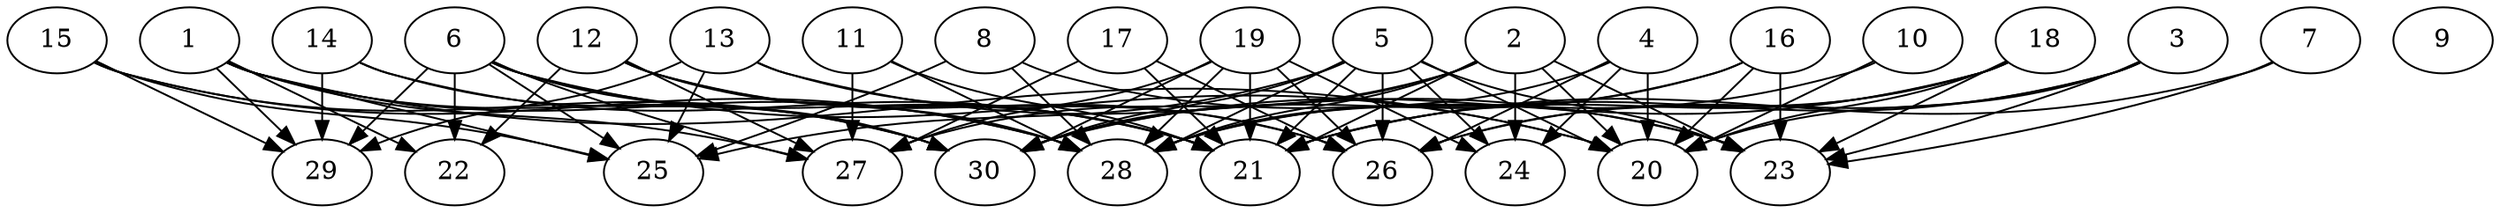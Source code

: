 // DAG automatically generated by daggen at Thu Oct  3 14:04:18 2019
// ./daggen --dot -n 30 --ccr 0.4 --fat 0.9 --regular 0.9 --density 0.6 --mindata 5242880 --maxdata 52428800 
digraph G {
  1 [size="29560320", alpha="0.09", expect_size="11824128"] 
  1 -> 20 [size ="11824128"]
  1 -> 22 [size ="11824128"]
  1 -> 25 [size ="11824128"]
  1 -> 27 [size ="11824128"]
  1 -> 28 [size ="11824128"]
  1 -> 29 [size ="11824128"]
  1 -> 30 [size ="11824128"]
  2 [size="100812800", alpha="0.16", expect_size="40325120"] 
  2 -> 20 [size ="40325120"]
  2 -> 21 [size ="40325120"]
  2 -> 23 [size ="40325120"]
  2 -> 24 [size ="40325120"]
  2 -> 27 [size ="40325120"]
  2 -> 28 [size ="40325120"]
  2 -> 30 [size ="40325120"]
  3 [size="91246080", alpha="0.08", expect_size="36498432"] 
  3 -> 20 [size ="36498432"]
  3 -> 21 [size ="36498432"]
  3 -> 23 [size ="36498432"]
  3 -> 26 [size ="36498432"]
  4 [size="109329920", alpha="0.10", expect_size="43731968"] 
  4 -> 20 [size ="43731968"]
  4 -> 24 [size ="43731968"]
  4 -> 26 [size ="43731968"]
  4 -> 28 [size ="43731968"]
  5 [size="32798720", alpha="0.15", expect_size="13119488"] 
  5 -> 20 [size ="13119488"]
  5 -> 21 [size ="13119488"]
  5 -> 23 [size ="13119488"]
  5 -> 24 [size ="13119488"]
  5 -> 25 [size ="13119488"]
  5 -> 26 [size ="13119488"]
  5 -> 28 [size ="13119488"]
  5 -> 30 [size ="13119488"]
  6 [size="102397440", alpha="0.19", expect_size="40958976"] 
  6 -> 20 [size ="40958976"]
  6 -> 21 [size ="40958976"]
  6 -> 22 [size ="40958976"]
  6 -> 25 [size ="40958976"]
  6 -> 27 [size ="40958976"]
  6 -> 29 [size ="40958976"]
  6 -> 30 [size ="40958976"]
  7 [size="82849280", alpha="0.15", expect_size="33139712"] 
  7 -> 21 [size ="33139712"]
  7 -> 23 [size ="33139712"]
  8 [size="40350720", alpha="0.16", expect_size="16140288"] 
  8 -> 23 [size ="16140288"]
  8 -> 25 [size ="16140288"]
  8 -> 28 [size ="16140288"]
  9 [size="27988480", alpha="0.07", expect_size="11195392"] 
  10 [size="66360320", alpha="0.09", expect_size="26544128"] 
  10 -> 20 [size ="26544128"]
  10 -> 28 [size ="26544128"]
  11 [size="71805440", alpha="0.10", expect_size="28722176"] 
  11 -> 21 [size ="28722176"]
  11 -> 27 [size ="28722176"]
  11 -> 28 [size ="28722176"]
  12 [size="124382720", alpha="0.15", expect_size="49753088"] 
  12 -> 21 [size ="49753088"]
  12 -> 22 [size ="49753088"]
  12 -> 26 [size ="49753088"]
  12 -> 27 [size ="49753088"]
  12 -> 28 [size ="49753088"]
  13 [size="101102080", alpha="0.04", expect_size="40440832"] 
  13 -> 23 [size ="40440832"]
  13 -> 25 [size ="40440832"]
  13 -> 26 [size ="40440832"]
  13 -> 29 [size ="40440832"]
  14 [size="30018560", alpha="0.12", expect_size="12007424"] 
  14 -> 21 [size ="12007424"]
  14 -> 29 [size ="12007424"]
  14 -> 30 [size ="12007424"]
  15 [size="87751680", alpha="0.10", expect_size="35100672"] 
  15 -> 25 [size ="35100672"]
  15 -> 28 [size ="35100672"]
  15 -> 29 [size ="35100672"]
  15 -> 30 [size ="35100672"]
  16 [size="58188800", alpha="0.06", expect_size="23275520"] 
  16 -> 20 [size ="23275520"]
  16 -> 23 [size ="23275520"]
  16 -> 28 [size ="23275520"]
  16 -> 30 [size ="23275520"]
  17 [size="53227520", alpha="0.05", expect_size="21291008"] 
  17 -> 21 [size ="21291008"]
  17 -> 26 [size ="21291008"]
  17 -> 27 [size ="21291008"]
  18 [size="23800320", alpha="0.07", expect_size="9520128"] 
  18 -> 20 [size ="9520128"]
  18 -> 21 [size ="9520128"]
  18 -> 23 [size ="9520128"]
  18 -> 26 [size ="9520128"]
  18 -> 30 [size ="9520128"]
  19 [size="118522880", alpha="0.10", expect_size="47409152"] 
  19 -> 21 [size ="47409152"]
  19 -> 24 [size ="47409152"]
  19 -> 26 [size ="47409152"]
  19 -> 27 [size ="47409152"]
  19 -> 28 [size ="47409152"]
  19 -> 30 [size ="47409152"]
  20 [size="43727360", alpha="0.19", expect_size="17490944"] 
  21 [size="99304960", alpha="0.10", expect_size="39721984"] 
  22 [size="41085440", alpha="0.17", expect_size="16434176"] 
  23 [size="130882560", alpha="0.16", expect_size="52353024"] 
  24 [size="38085120", alpha="0.12", expect_size="15234048"] 
  25 [size="110937600", alpha="0.12", expect_size="44375040"] 
  26 [size="54837760", alpha="0.06", expect_size="21935104"] 
  27 [size="91302400", alpha="0.13", expect_size="36520960"] 
  28 [size="119618560", alpha="0.04", expect_size="47847424"] 
  29 [size="40107520", alpha="0.17", expect_size="16043008"] 
  30 [size="97492480", alpha="0.20", expect_size="38996992"] 
}
